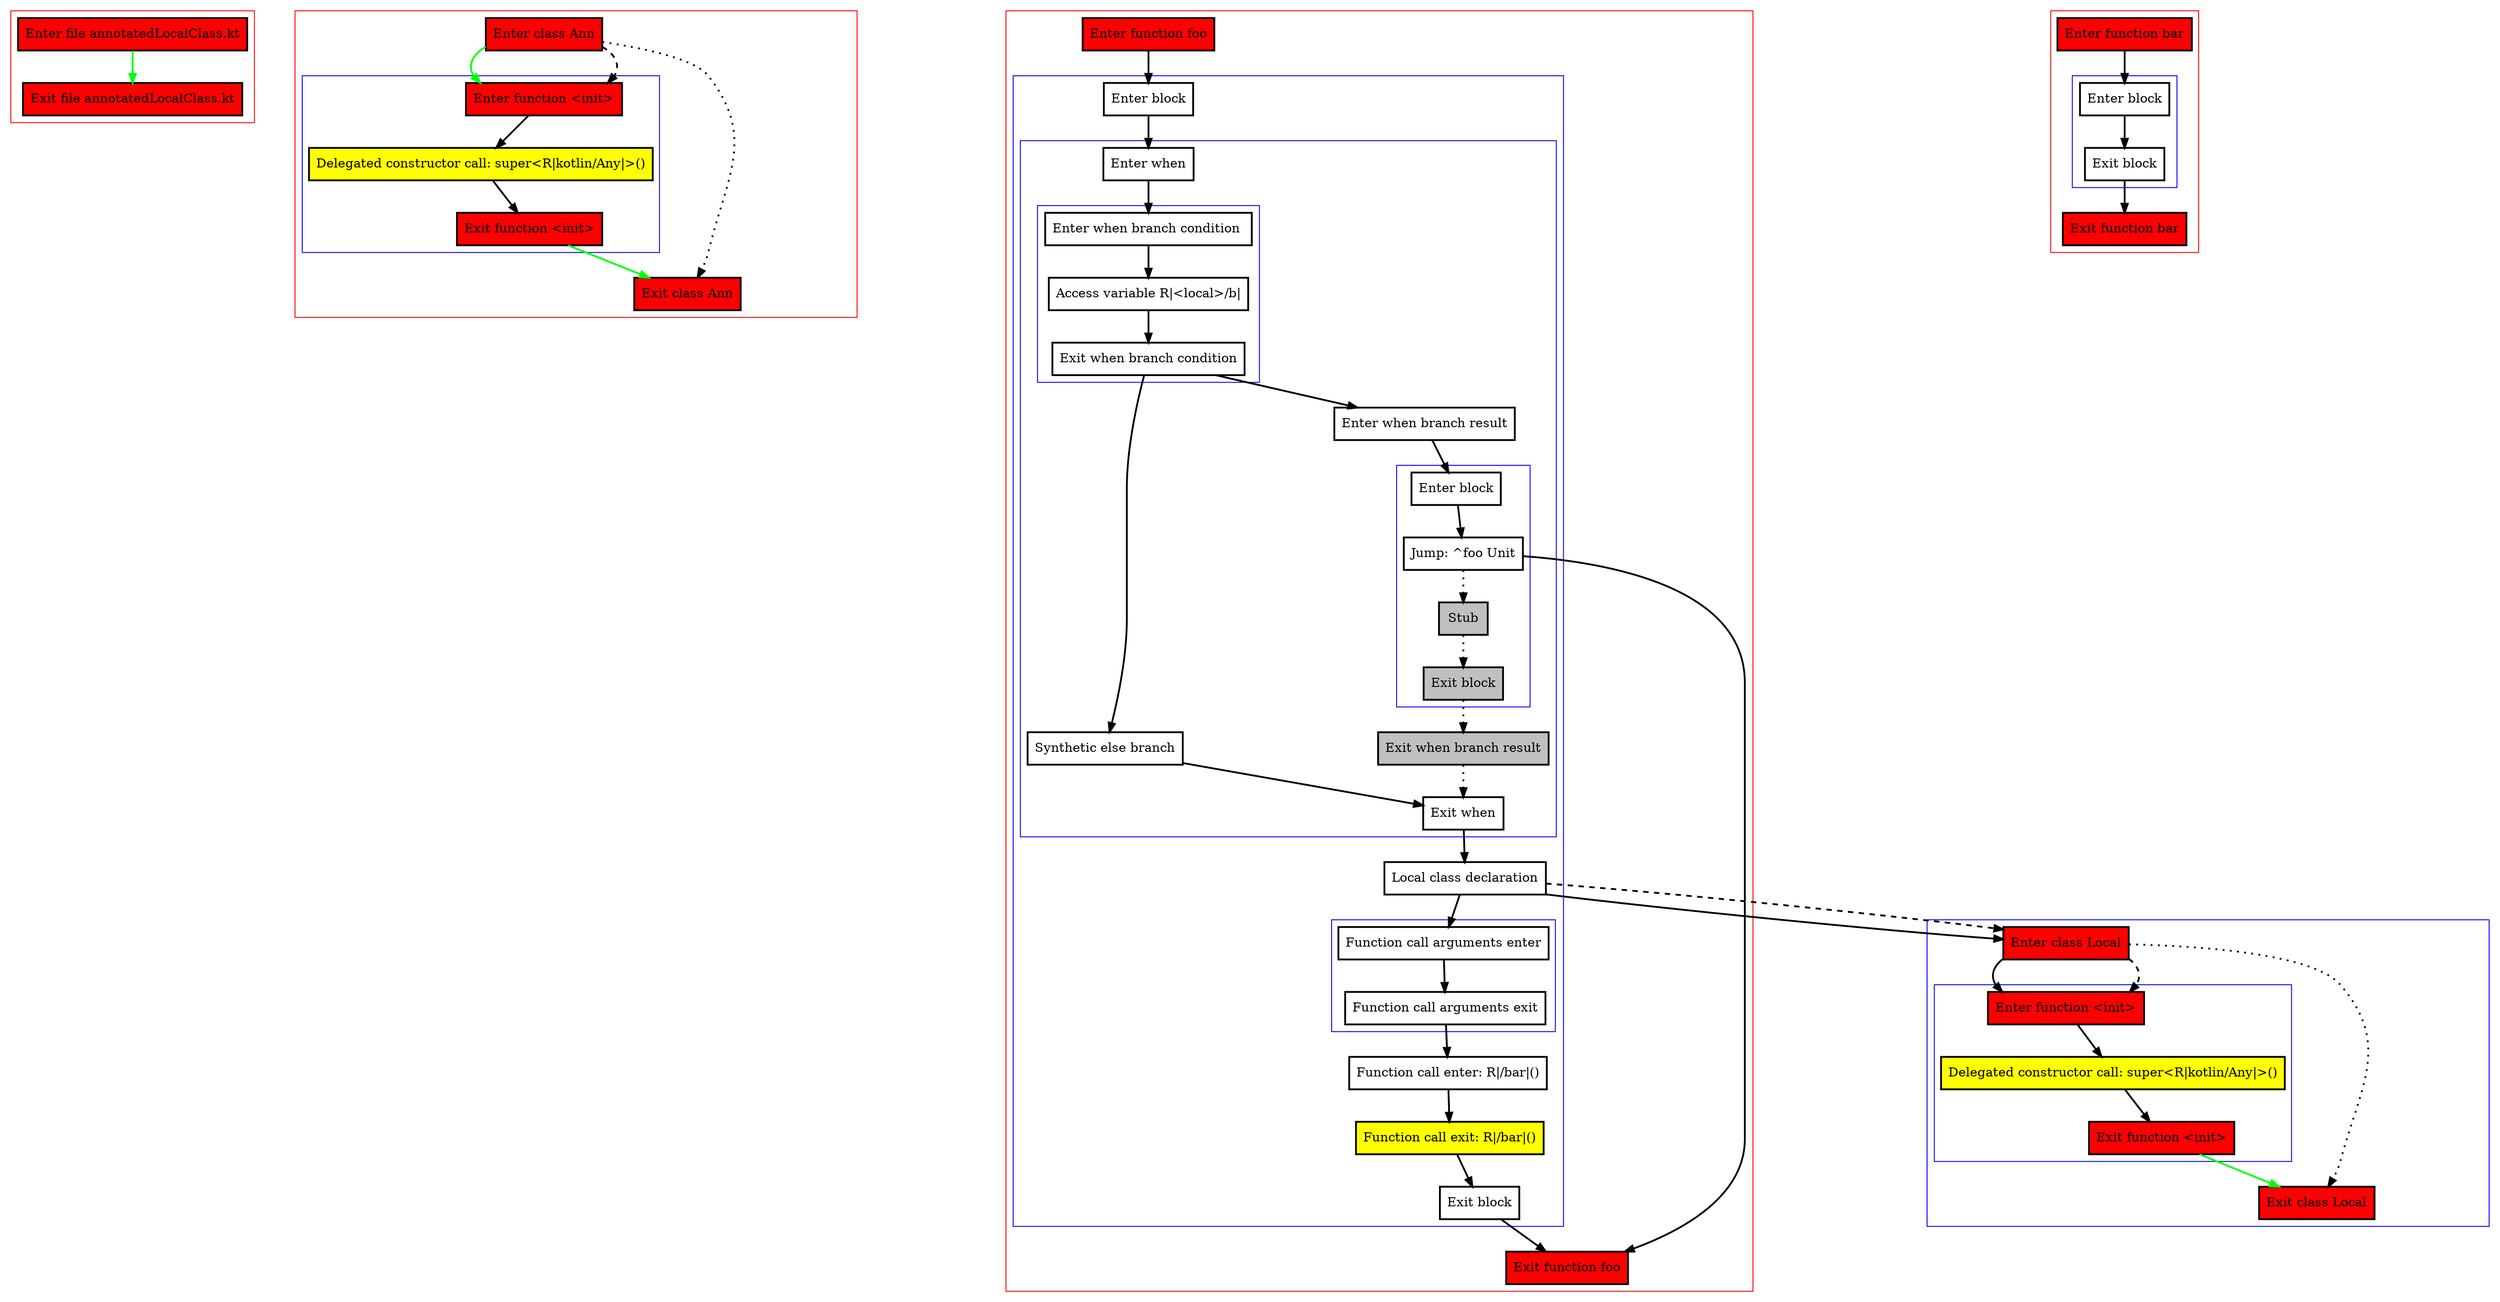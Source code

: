 digraph annotatedLocalClass_kt {
    graph [nodesep=3]
    node [shape=box penwidth=2]
    edge [penwidth=2]

    subgraph cluster_0 {
        color=red
        0 [label="Enter file annotatedLocalClass.kt" style="filled" fillcolor=red];
        1 [label="Exit file annotatedLocalClass.kt" style="filled" fillcolor=red];
    }
    0 -> {1} [color=green];

    subgraph cluster_1 {
        color=red
        2 [label="Enter class Ann" style="filled" fillcolor=red];
        subgraph cluster_2 {
            color=blue
            3 [label="Enter function <init>" style="filled" fillcolor=red];
            4 [label="Delegated constructor call: super<R|kotlin/Any|>()" style="filled" fillcolor=yellow];
            5 [label="Exit function <init>" style="filled" fillcolor=red];
        }
        6 [label="Exit class Ann" style="filled" fillcolor=red];
    }
    2 -> {3} [color=green];
    2 -> {6} [style=dotted];
    2 -> {3} [style=dashed];
    3 -> {4};
    4 -> {5};
    5 -> {6} [color=green];

    subgraph cluster_3 {
        color=red
        7 [label="Enter function foo" style="filled" fillcolor=red];
        subgraph cluster_4 {
            color=blue
            8 [label="Enter block"];
            subgraph cluster_5 {
                color=blue
                9 [label="Enter when"];
                subgraph cluster_6 {
                    color=blue
                    10 [label="Enter when branch condition "];
                    11 [label="Access variable R|<local>/b|"];
                    12 [label="Exit when branch condition"];
                }
                13 [label="Synthetic else branch"];
                14 [label="Enter when branch result"];
                subgraph cluster_7 {
                    color=blue
                    15 [label="Enter block"];
                    16 [label="Jump: ^foo Unit"];
                    17 [label="Stub" style="filled" fillcolor=gray];
                    18 [label="Exit block" style="filled" fillcolor=gray];
                }
                19 [label="Exit when branch result" style="filled" fillcolor=gray];
                20 [label="Exit when"];
            }
            21 [label="Local class declaration"];
            subgraph cluster_8 {
                color=blue
                22 [label="Function call arguments enter"];
                23 [label="Function call arguments exit"];
            }
            24 [label="Function call enter: R|/bar|()"];
            25 [label="Function call exit: R|/bar|()" style="filled" fillcolor=yellow];
            26 [label="Exit block"];
        }
        27 [label="Exit function foo" style="filled" fillcolor=red];
    }
    subgraph cluster_9 {
        color=blue
        28 [label="Enter class Local" style="filled" fillcolor=red];
        subgraph cluster_10 {
            color=blue
            29 [label="Enter function <init>" style="filled" fillcolor=red];
            30 [label="Delegated constructor call: super<R|kotlin/Any|>()" style="filled" fillcolor=yellow];
            31 [label="Exit function <init>" style="filled" fillcolor=red];
        }
        32 [label="Exit class Local" style="filled" fillcolor=red];
    }
    7 -> {8};
    8 -> {9};
    9 -> {10};
    10 -> {11};
    11 -> {12};
    12 -> {13 14};
    13 -> {20};
    14 -> {15};
    15 -> {16};
    16 -> {27};
    16 -> {17} [style=dotted];
    17 -> {18} [style=dotted];
    18 -> {19} [style=dotted];
    19 -> {20} [style=dotted];
    20 -> {21};
    21 -> {22 28};
    21 -> {28} [style=dashed];
    22 -> {23};
    23 -> {24};
    24 -> {25};
    25 -> {26};
    26 -> {27};
    28 -> {29};
    28 -> {32} [style=dotted];
    28 -> {29} [style=dashed];
    29 -> {30};
    30 -> {31};
    31 -> {32} [color=green];

    subgraph cluster_11 {
        color=red
        33 [label="Enter function bar" style="filled" fillcolor=red];
        subgraph cluster_12 {
            color=blue
            34 [label="Enter block"];
            35 [label="Exit block"];
        }
        36 [label="Exit function bar" style="filled" fillcolor=red];
    }
    33 -> {34};
    34 -> {35};
    35 -> {36};

}
